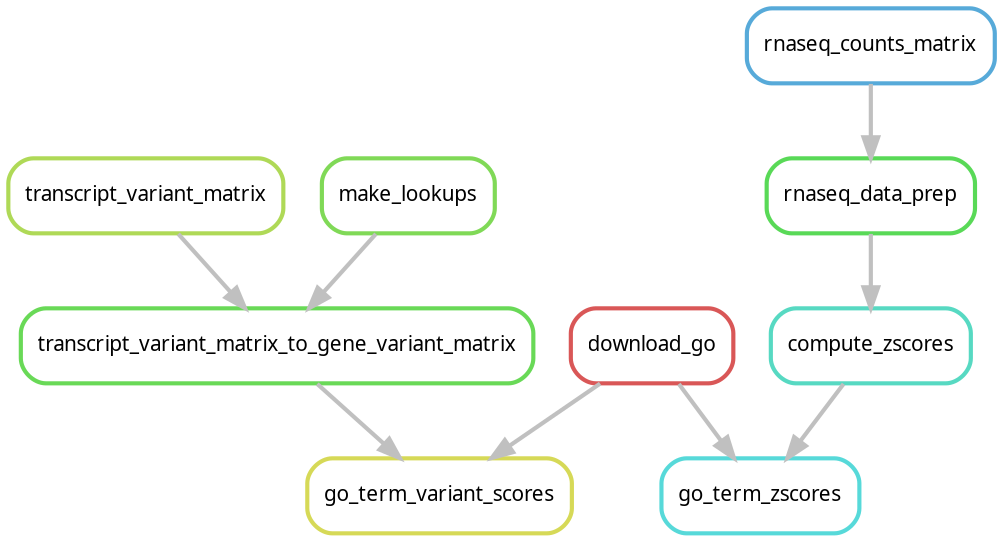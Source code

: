 digraph snakemake_dag {
    graph[bgcolor=white, margin=0];
    node[shape=box, style=rounded, fontname=sans,                 fontsize=10, penwidth=2];
    edge[penwidth=2, color=grey];
	0[label = "go_term_zscores", color = "0.50 0.6 0.85", style="rounded"];
	1[label = "go_term_variant_scores", color = "0.17 0.6 0.85", style="rounded"];
	2[label = "download_go", color = "0.00 0.6 0.85", style="rounded"];
	3[label = "transcript_variant_matrix", color = "0.22 0.6 0.85", style="rounded"];
	4[label = "make_lookups", color = "0.28 0.6 0.85", style="rounded"];
	5[label = "transcript_variant_matrix_to_gene_variant_matrix", color = "0.31 0.6 0.85", style="rounded"];
	6[label = "rnaseq_counts_matrix", color = "0.56 0.6 0.85", style="rounded"];
	7[label = "compute_zscores", color = "0.47 0.6 0.85", style="rounded"];
	8[label = "rnaseq_data_prep", color = "0.33 0.6 0.85", style="rounded"];
	7 -> 0
	2 -> 0
	5 -> 1
	2 -> 1
	4 -> 5
	3 -> 5
	8 -> 7
	6 -> 8
}            
